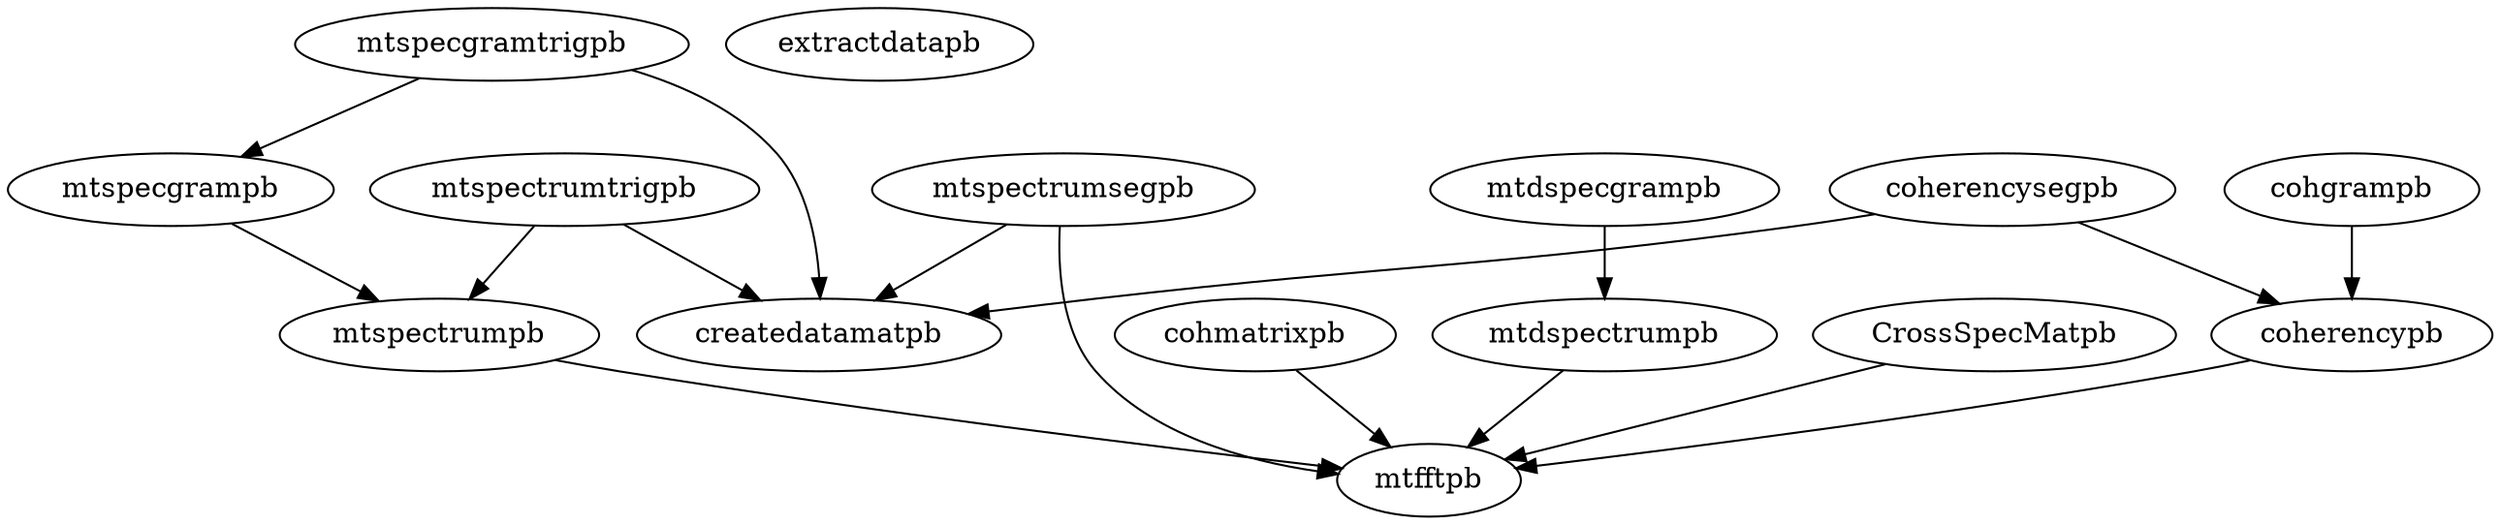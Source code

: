 /* Created by mdot for Matlab */
digraph m2html {
  CrossSpecMatpb -> mtfftpb;
  coherencypb -> mtfftpb;
  coherencysegpb -> coherencypb;
  coherencysegpb -> createdatamatpb;
  cohgrampb -> coherencypb;
  cohmatrixpb -> mtfftpb;
  mtdspecgrampb -> mtdspectrumpb;
  mtdspectrumpb -> mtfftpb;
  mtspecgrampb -> mtspectrumpb;
  mtspecgramtrigpb -> createdatamatpb;
  mtspecgramtrigpb -> mtspecgrampb;
  mtspectrumpb -> mtfftpb;
  mtspectrumsegpb -> createdatamatpb;
  mtspectrumsegpb -> mtfftpb;
  mtspectrumtrigpb -> createdatamatpb;
  mtspectrumtrigpb -> mtspectrumpb;

  CrossSpecMatpb [URL="CrossSpecMatpb.html"];
  coherencypb [URL="coherencypb.html"];
  coherencysegpb [URL="coherencysegpb.html"];
  cohgrampb [URL="cohgrampb.html"];
  cohmatrixpb [URL="cohmatrixpb.html"];
  createdatamatpb [URL="createdatamatpb.html"];
  extractdatapb [URL="extractdatapb.html"];
  mtdspecgrampb [URL="mtdspecgrampb.html"];
  mtdspectrumpb [URL="mtdspectrumpb.html"];
  mtfftpb [URL="mtfftpb.html"];
  mtspecgrampb [URL="mtspecgrampb.html"];
  mtspecgramtrigpb [URL="mtspecgramtrigpb.html"];
  mtspectrumpb [URL="mtspectrumpb.html"];
  mtspectrumsegpb [URL="mtspectrumsegpb.html"];
  mtspectrumtrigpb [URL="mtspectrumtrigpb.html"];
}